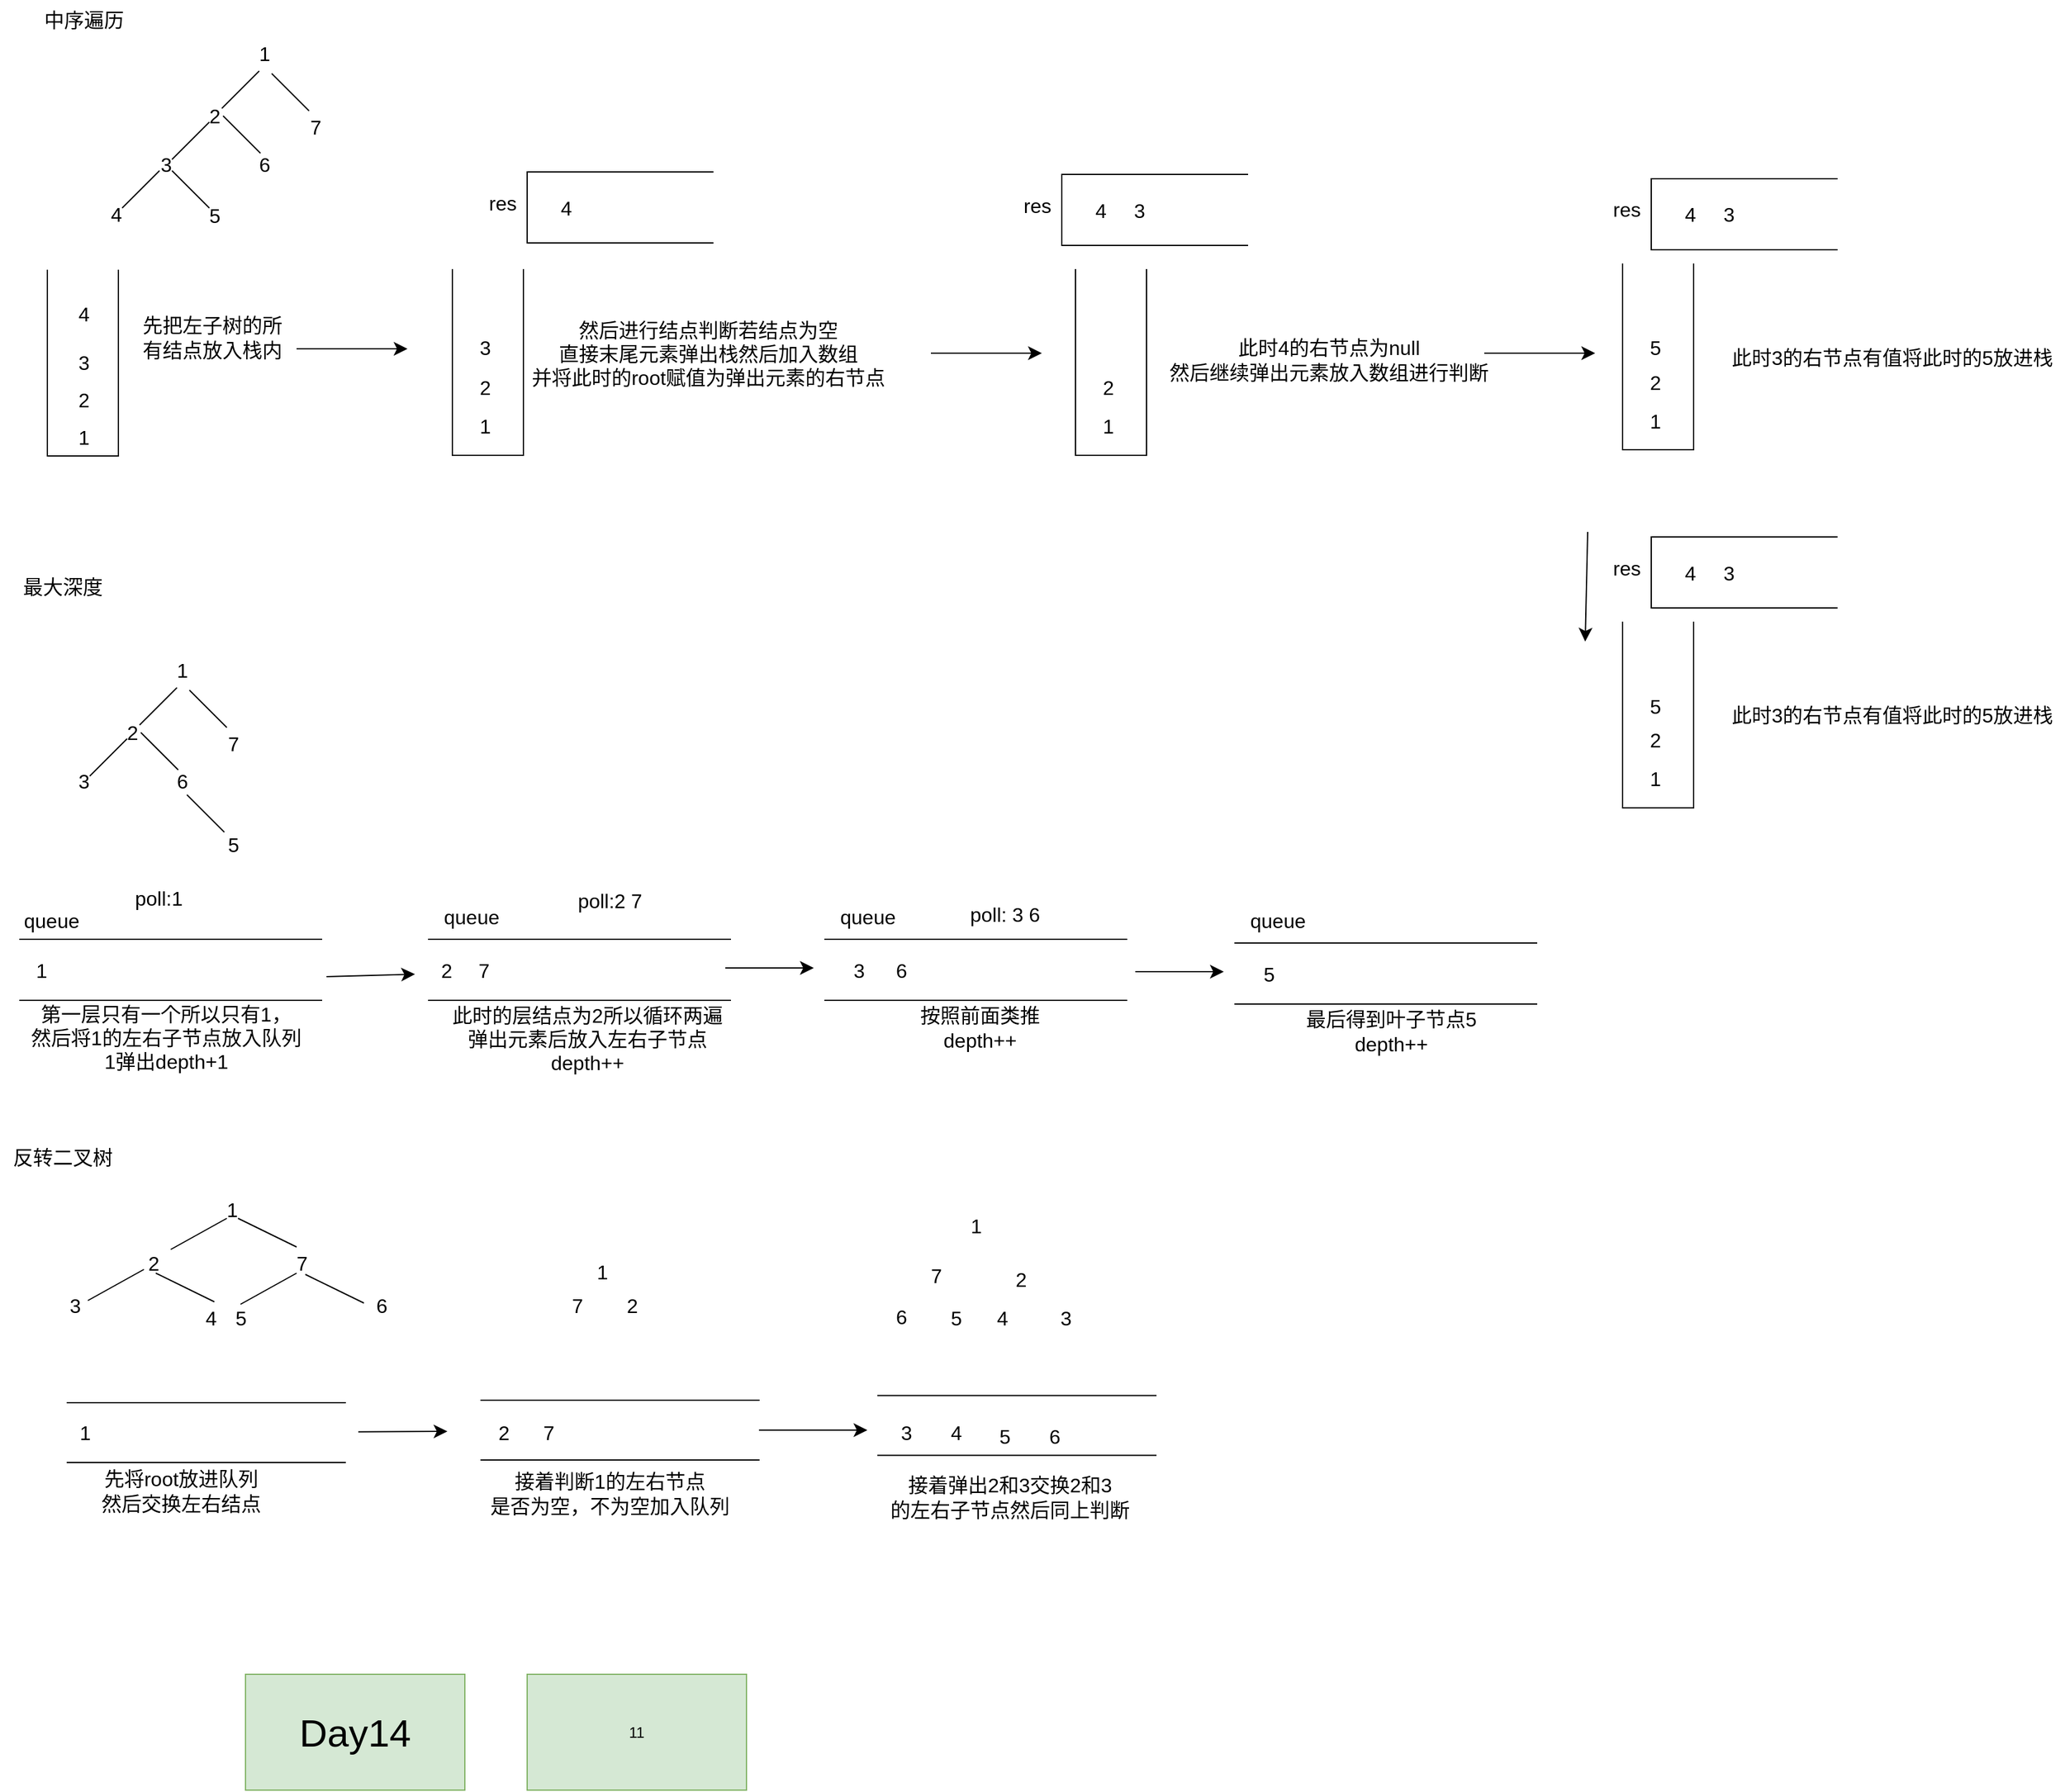 <mxfile version="24.8.0">
  <diagram name="第 1 页" id="08ktoVXegdY-p2ygeXry">
    <mxGraphModel dx="1268" dy="1153" grid="0" gridSize="10" guides="1" tooltips="1" connect="1" arrows="1" fold="1" page="0" pageScale="1" pageWidth="827" pageHeight="1169" math="0" shadow="0">
      <root>
        <mxCell id="0" />
        <mxCell id="1" parent="0" />
        <mxCell id="h3pUcmXuetGUe7hEGyPd-1" value="1" style="text;html=1;align=center;verticalAlign=middle;resizable=0;points=[];autosize=1;strokeColor=none;fillColor=none;fontSize=16;" parent="1" vertex="1">
          <mxGeometry x="79" y="11" width="30" height="30" as="geometry" />
        </mxCell>
        <mxCell id="h3pUcmXuetGUe7hEGyPd-3" value="" style="endArrow=none;html=1;rounded=0;fontSize=12;startSize=8;endSize=8;curved=1;" parent="1" edge="1">
          <mxGeometry width="50" height="50" relative="1" as="geometry">
            <mxPoint x="60" y="70" as="sourcePoint" />
            <mxPoint x="90" y="40" as="targetPoint" />
          </mxGeometry>
        </mxCell>
        <mxCell id="h3pUcmXuetGUe7hEGyPd-4" value="2" style="text;html=1;align=center;verticalAlign=middle;resizable=0;points=[];autosize=1;strokeColor=none;fillColor=none;fontSize=16;" parent="1" vertex="1">
          <mxGeometry x="39" y="61" width="30" height="30" as="geometry" />
        </mxCell>
        <mxCell id="h3pUcmXuetGUe7hEGyPd-5" value="" style="endArrow=none;html=1;rounded=0;fontSize=12;startSize=8;endSize=8;curved=1;" parent="1" edge="1">
          <mxGeometry width="50" height="50" relative="1" as="geometry">
            <mxPoint x="20" y="111" as="sourcePoint" />
            <mxPoint x="50" y="81" as="targetPoint" />
          </mxGeometry>
        </mxCell>
        <mxCell id="h3pUcmXuetGUe7hEGyPd-6" value="3" style="text;html=1;align=center;verticalAlign=middle;resizable=0;points=[];autosize=1;strokeColor=none;fillColor=none;fontSize=16;" parent="1" vertex="1">
          <mxGeometry y="100" width="30" height="30" as="geometry" />
        </mxCell>
        <mxCell id="h3pUcmXuetGUe7hEGyPd-7" value="" style="endArrow=none;html=1;rounded=0;fontSize=12;startSize=8;endSize=8;curved=1;" parent="1" edge="1">
          <mxGeometry width="50" height="50" relative="1" as="geometry">
            <mxPoint x="-20" y="150" as="sourcePoint" />
            <mxPoint x="10" y="120" as="targetPoint" />
          </mxGeometry>
        </mxCell>
        <mxCell id="h3pUcmXuetGUe7hEGyPd-8" value="4" style="text;html=1;align=center;verticalAlign=middle;resizable=0;points=[];autosize=1;strokeColor=none;fillColor=none;fontSize=16;" parent="1" vertex="1">
          <mxGeometry x="-40" y="140" width="30" height="30" as="geometry" />
        </mxCell>
        <mxCell id="h3pUcmXuetGUe7hEGyPd-11" value="" style="endArrow=none;html=1;rounded=0;fontSize=12;startSize=8;endSize=8;curved=1;" parent="1" edge="1">
          <mxGeometry width="50" height="50" relative="1" as="geometry">
            <mxPoint x="50" y="150" as="sourcePoint" />
            <mxPoint x="20" y="120" as="targetPoint" />
          </mxGeometry>
        </mxCell>
        <mxCell id="h3pUcmXuetGUe7hEGyPd-12" value="5" style="text;html=1;align=center;verticalAlign=middle;resizable=0;points=[];autosize=1;strokeColor=none;fillColor=none;fontSize=16;" parent="1" vertex="1">
          <mxGeometry x="39" y="141" width="30" height="30" as="geometry" />
        </mxCell>
        <mxCell id="h3pUcmXuetGUe7hEGyPd-13" value="" style="endArrow=none;html=1;rounded=0;fontSize=12;startSize=8;endSize=8;curved=1;" parent="1" edge="1">
          <mxGeometry width="50" height="50" relative="1" as="geometry">
            <mxPoint x="91" y="106" as="sourcePoint" />
            <mxPoint x="61" y="76" as="targetPoint" />
          </mxGeometry>
        </mxCell>
        <mxCell id="h3pUcmXuetGUe7hEGyPd-14" value="6" style="text;html=1;align=center;verticalAlign=middle;resizable=0;points=[];autosize=1;strokeColor=none;fillColor=none;fontSize=16;" parent="1" vertex="1">
          <mxGeometry x="79" y="100" width="30" height="30" as="geometry" />
        </mxCell>
        <mxCell id="h3pUcmXuetGUe7hEGyPd-15" value="" style="endArrow=none;html=1;rounded=0;fontSize=12;startSize=8;endSize=8;curved=1;" parent="1" edge="1">
          <mxGeometry width="50" height="50" relative="1" as="geometry">
            <mxPoint x="130" y="72" as="sourcePoint" />
            <mxPoint x="100" y="42" as="targetPoint" />
          </mxGeometry>
        </mxCell>
        <mxCell id="h3pUcmXuetGUe7hEGyPd-16" value="7" style="text;html=1;align=center;verticalAlign=middle;resizable=0;points=[];autosize=1;strokeColor=none;fillColor=none;fontSize=16;" parent="1" vertex="1">
          <mxGeometry x="120" y="70" width="30" height="30" as="geometry" />
        </mxCell>
        <mxCell id="h3pUcmXuetGUe7hEGyPd-17" value="" style="shape=partialRectangle;whiteSpace=wrap;html=1;bottom=1;right=1;left=1;top=0;fillColor=none;routingCenterX=-0.5;" parent="1" vertex="1">
          <mxGeometry x="-80" y="200" width="57" height="149" as="geometry" />
        </mxCell>
        <mxCell id="h3pUcmXuetGUe7hEGyPd-18" value="1" style="text;html=1;align=center;verticalAlign=middle;resizable=0;points=[];autosize=1;strokeColor=none;fillColor=none;fontSize=16;" parent="1" vertex="1">
          <mxGeometry x="-66.5" y="319" width="30" height="30" as="geometry" />
        </mxCell>
        <mxCell id="h3pUcmXuetGUe7hEGyPd-19" value="2" style="text;html=1;align=center;verticalAlign=middle;resizable=0;points=[];autosize=1;strokeColor=none;fillColor=none;fontSize=16;" parent="1" vertex="1">
          <mxGeometry x="-66.5" y="289" width="30" height="30" as="geometry" />
        </mxCell>
        <mxCell id="h3pUcmXuetGUe7hEGyPd-20" value="3" style="text;html=1;align=center;verticalAlign=middle;resizable=0;points=[];autosize=1;strokeColor=none;fillColor=none;fontSize=16;" parent="1" vertex="1">
          <mxGeometry x="-66.5" y="259" width="30" height="30" as="geometry" />
        </mxCell>
        <mxCell id="h3pUcmXuetGUe7hEGyPd-21" value="4" style="text;html=1;align=center;verticalAlign=middle;resizable=0;points=[];autosize=1;strokeColor=none;fillColor=none;fontSize=16;" parent="1" vertex="1">
          <mxGeometry x="-66.5" y="220" width="30" height="30" as="geometry" />
        </mxCell>
        <mxCell id="h3pUcmXuetGUe7hEGyPd-22" value="先把左子树的所&lt;div&gt;有结点放入栈内&lt;/div&gt;" style="text;html=1;align=center;verticalAlign=middle;resizable=0;points=[];autosize=1;strokeColor=none;fillColor=none;fontSize=16;" parent="1" vertex="1">
          <mxGeometry x="-13" y="229" width="130" height="50" as="geometry" />
        </mxCell>
        <mxCell id="h3pUcmXuetGUe7hEGyPd-24" value="" style="endArrow=classic;html=1;rounded=0;fontSize=12;startSize=8;endSize=8;curved=1;" parent="1" edge="1">
          <mxGeometry width="50" height="50" relative="1" as="geometry">
            <mxPoint x="120" y="263" as="sourcePoint" />
            <mxPoint x="209" y="263" as="targetPoint" />
          </mxGeometry>
        </mxCell>
        <mxCell id="h3pUcmXuetGUe7hEGyPd-25" value="然后进行结点判断&lt;span style=&quot;background-color: initial;&quot;&gt;若结点为空&lt;/span&gt;&lt;div&gt;直接末尾元&lt;span style=&quot;background-color: initial;&quot;&gt;素弹出&lt;/span&gt;&lt;span style=&quot;background-color: initial;&quot;&gt;栈然后加入数组&lt;/span&gt;&lt;/div&gt;&lt;div&gt;&lt;span style=&quot;background-color: initial;&quot;&gt;并将此时的root赋值为弹出元素的右节点&lt;/span&gt;&lt;/div&gt;" style="text;html=1;align=center;verticalAlign=middle;resizable=0;points=[];autosize=1;strokeColor=none;fillColor=none;fontSize=16;" parent="1" vertex="1">
          <mxGeometry x="299" y="232" width="302" height="70" as="geometry" />
        </mxCell>
        <mxCell id="h3pUcmXuetGUe7hEGyPd-26" value="" style="shape=partialRectangle;whiteSpace=wrap;html=1;bottom=1;right=1;left=1;top=0;fillColor=none;routingCenterX=-0.5;" parent="1" vertex="1">
          <mxGeometry x="245" y="199.5" width="57" height="149" as="geometry" />
        </mxCell>
        <mxCell id="h3pUcmXuetGUe7hEGyPd-27" value="1" style="text;html=1;align=center;verticalAlign=middle;resizable=0;points=[];autosize=1;strokeColor=none;fillColor=none;fontSize=16;" parent="1" vertex="1">
          <mxGeometry x="256" y="310" width="30" height="30" as="geometry" />
        </mxCell>
        <mxCell id="h3pUcmXuetGUe7hEGyPd-28" value="2" style="text;html=1;align=center;verticalAlign=middle;resizable=0;points=[];autosize=1;strokeColor=none;fillColor=none;fontSize=16;" parent="1" vertex="1">
          <mxGeometry x="256" y="279" width="30" height="30" as="geometry" />
        </mxCell>
        <mxCell id="h3pUcmXuetGUe7hEGyPd-29" value="3" style="text;html=1;align=center;verticalAlign=middle;resizable=0;points=[];autosize=1;strokeColor=none;fillColor=none;fontSize=16;" parent="1" vertex="1">
          <mxGeometry x="256" y="247" width="30" height="30" as="geometry" />
        </mxCell>
        <mxCell id="h3pUcmXuetGUe7hEGyPd-30" value="4" style="text;html=1;align=center;verticalAlign=middle;resizable=0;points=[];autosize=1;strokeColor=none;fillColor=none;fontSize=16;" parent="1" vertex="1">
          <mxGeometry x="321" y="134.5" width="30" height="30" as="geometry" />
        </mxCell>
        <mxCell id="h3pUcmXuetGUe7hEGyPd-31" value="" style="shape=partialRectangle;whiteSpace=wrap;html=1;bottom=1;right=1;left=1;top=0;fillColor=none;routingCenterX=-0.5;direction=south;" parent="1" vertex="1">
          <mxGeometry x="305" y="121" width="149" height="57" as="geometry" />
        </mxCell>
        <mxCell id="h3pUcmXuetGUe7hEGyPd-32" value="res" style="text;html=1;align=center;verticalAlign=middle;resizable=0;points=[];autosize=1;strokeColor=none;fillColor=none;fontSize=16;" parent="1" vertex="1">
          <mxGeometry x="265" y="130" width="40" height="31" as="geometry" />
        </mxCell>
        <mxCell id="h3pUcmXuetGUe7hEGyPd-33" value="" style="endArrow=classic;html=1;rounded=0;fontSize=12;startSize=8;endSize=8;curved=1;" parent="1" edge="1">
          <mxGeometry width="50" height="50" relative="1" as="geometry">
            <mxPoint x="629" y="266.5" as="sourcePoint" />
            <mxPoint x="718" y="266.5" as="targetPoint" />
          </mxGeometry>
        </mxCell>
        <mxCell id="h3pUcmXuetGUe7hEGyPd-34" value="" style="shape=partialRectangle;whiteSpace=wrap;html=1;bottom=1;right=1;left=1;top=0;fillColor=none;routingCenterX=-0.5;" parent="1" vertex="1">
          <mxGeometry x="745" y="199.5" width="57" height="149" as="geometry" />
        </mxCell>
        <mxCell id="h3pUcmXuetGUe7hEGyPd-35" value="1" style="text;html=1;align=center;verticalAlign=middle;resizable=0;points=[];autosize=1;strokeColor=none;fillColor=none;fontSize=16;" parent="1" vertex="1">
          <mxGeometry x="756" y="310" width="30" height="30" as="geometry" />
        </mxCell>
        <mxCell id="h3pUcmXuetGUe7hEGyPd-36" value="2" style="text;html=1;align=center;verticalAlign=middle;resizable=0;points=[];autosize=1;strokeColor=none;fillColor=none;fontSize=16;" parent="1" vertex="1">
          <mxGeometry x="756" y="279" width="30" height="30" as="geometry" />
        </mxCell>
        <mxCell id="h3pUcmXuetGUe7hEGyPd-37" value="3" style="text;html=1;align=center;verticalAlign=middle;resizable=0;points=[];autosize=1;strokeColor=none;fillColor=none;fontSize=16;" parent="1" vertex="1">
          <mxGeometry x="781" y="136.5" width="30" height="30" as="geometry" />
        </mxCell>
        <mxCell id="h3pUcmXuetGUe7hEGyPd-38" value="4" style="text;html=1;align=center;verticalAlign=middle;resizable=0;points=[];autosize=1;strokeColor=none;fillColor=none;fontSize=16;" parent="1" vertex="1">
          <mxGeometry x="750" y="136.5" width="30" height="30" as="geometry" />
        </mxCell>
        <mxCell id="h3pUcmXuetGUe7hEGyPd-39" value="" style="shape=partialRectangle;whiteSpace=wrap;html=1;bottom=1;right=1;left=1;top=0;fillColor=none;routingCenterX=-0.5;direction=south;" parent="1" vertex="1">
          <mxGeometry x="734" y="123" width="149" height="57" as="geometry" />
        </mxCell>
        <mxCell id="h3pUcmXuetGUe7hEGyPd-40" value="res" style="text;html=1;align=center;verticalAlign=middle;resizable=0;points=[];autosize=1;strokeColor=none;fillColor=none;fontSize=16;" parent="1" vertex="1">
          <mxGeometry x="694" y="132" width="40" height="31" as="geometry" />
        </mxCell>
        <mxCell id="h3pUcmXuetGUe7hEGyPd-41" value="此时4的右节点为null&lt;div&gt;然后继续弹出元素放入数组进行判断&lt;/div&gt;" style="text;html=1;align=center;verticalAlign=middle;resizable=0;points=[];autosize=1;strokeColor=none;fillColor=none;fontSize=16;" parent="1" vertex="1">
          <mxGeometry x="811" y="247" width="274" height="50" as="geometry" />
        </mxCell>
        <mxCell id="h3pUcmXuetGUe7hEGyPd-42" value="3" style="text;html=1;align=center;verticalAlign=middle;resizable=0;points=[];autosize=1;strokeColor=none;fillColor=none;fontSize=16;" parent="1" vertex="1">
          <mxGeometry x="1254" y="140" width="30" height="30" as="geometry" />
        </mxCell>
        <mxCell id="h3pUcmXuetGUe7hEGyPd-43" value="4" style="text;html=1;align=center;verticalAlign=middle;resizable=0;points=[];autosize=1;strokeColor=none;fillColor=none;fontSize=16;" parent="1" vertex="1">
          <mxGeometry x="1223" y="140" width="30" height="30" as="geometry" />
        </mxCell>
        <mxCell id="h3pUcmXuetGUe7hEGyPd-44" value="" style="shape=partialRectangle;whiteSpace=wrap;html=1;bottom=1;right=1;left=1;top=0;fillColor=none;routingCenterX=-0.5;direction=south;" parent="1" vertex="1">
          <mxGeometry x="1207" y="126.5" width="149" height="57" as="geometry" />
        </mxCell>
        <mxCell id="h3pUcmXuetGUe7hEGyPd-45" value="res" style="text;html=1;align=center;verticalAlign=middle;resizable=0;points=[];autosize=1;strokeColor=none;fillColor=none;fontSize=16;" parent="1" vertex="1">
          <mxGeometry x="1167" y="135.5" width="40" height="31" as="geometry" />
        </mxCell>
        <mxCell id="h3pUcmXuetGUe7hEGyPd-46" value="" style="endArrow=classic;html=1;rounded=0;fontSize=12;startSize=8;endSize=8;curved=1;" parent="1" edge="1">
          <mxGeometry width="50" height="50" relative="1" as="geometry">
            <mxPoint x="1073" y="266.5" as="sourcePoint" />
            <mxPoint x="1162" y="266.5" as="targetPoint" />
          </mxGeometry>
        </mxCell>
        <mxCell id="h3pUcmXuetGUe7hEGyPd-47" value="" style="shape=partialRectangle;whiteSpace=wrap;html=1;bottom=1;right=1;left=1;top=0;fillColor=none;routingCenterX=-0.5;" parent="1" vertex="1">
          <mxGeometry x="1184" y="195" width="57" height="149" as="geometry" />
        </mxCell>
        <mxCell id="h3pUcmXuetGUe7hEGyPd-48" value="1" style="text;html=1;align=center;verticalAlign=middle;resizable=0;points=[];autosize=1;strokeColor=none;fillColor=none;fontSize=16;" parent="1" vertex="1">
          <mxGeometry x="1195" y="305.5" width="30" height="30" as="geometry" />
        </mxCell>
        <mxCell id="h3pUcmXuetGUe7hEGyPd-49" value="2" style="text;html=1;align=center;verticalAlign=middle;resizable=0;points=[];autosize=1;strokeColor=none;fillColor=none;fontSize=16;" parent="1" vertex="1">
          <mxGeometry x="1195" y="274.5" width="30" height="30" as="geometry" />
        </mxCell>
        <mxCell id="h3pUcmXuetGUe7hEGyPd-50" value="5" style="text;html=1;align=center;verticalAlign=middle;resizable=0;points=[];autosize=1;strokeColor=none;fillColor=none;fontSize=16;" parent="1" vertex="1">
          <mxGeometry x="1196.5" y="246.5" width="27" height="31" as="geometry" />
        </mxCell>
        <mxCell id="h3pUcmXuetGUe7hEGyPd-51" value="此时3的右节点有值将此时的5放进栈" style="text;html=1;align=center;verticalAlign=middle;resizable=0;points=[];autosize=1;strokeColor=none;fillColor=none;fontSize=16;" parent="1" vertex="1">
          <mxGeometry x="1262" y="254" width="276" height="31" as="geometry" />
        </mxCell>
        <mxCell id="h3pUcmXuetGUe7hEGyPd-53" value="" style="endArrow=classic;html=1;rounded=0;fontSize=12;startSize=8;endSize=8;curved=1;" parent="1" edge="1">
          <mxGeometry width="50" height="50" relative="1" as="geometry">
            <mxPoint x="1156" y="410" as="sourcePoint" />
            <mxPoint x="1154" y="498" as="targetPoint" />
          </mxGeometry>
        </mxCell>
        <mxCell id="h3pUcmXuetGUe7hEGyPd-54" value="3" style="text;html=1;align=center;verticalAlign=middle;resizable=0;points=[];autosize=1;strokeColor=none;fillColor=none;fontSize=16;" parent="1" vertex="1">
          <mxGeometry x="1254" y="427.5" width="30" height="30" as="geometry" />
        </mxCell>
        <mxCell id="h3pUcmXuetGUe7hEGyPd-55" value="4" style="text;html=1;align=center;verticalAlign=middle;resizable=0;points=[];autosize=1;strokeColor=none;fillColor=none;fontSize=16;" parent="1" vertex="1">
          <mxGeometry x="1223" y="427.5" width="30" height="30" as="geometry" />
        </mxCell>
        <mxCell id="h3pUcmXuetGUe7hEGyPd-56" value="" style="shape=partialRectangle;whiteSpace=wrap;html=1;bottom=1;right=1;left=1;top=0;fillColor=none;routingCenterX=-0.5;direction=south;" parent="1" vertex="1">
          <mxGeometry x="1207" y="414" width="149" height="57" as="geometry" />
        </mxCell>
        <mxCell id="h3pUcmXuetGUe7hEGyPd-57" value="res" style="text;html=1;align=center;verticalAlign=middle;resizable=0;points=[];autosize=1;strokeColor=none;fillColor=none;fontSize=16;" parent="1" vertex="1">
          <mxGeometry x="1167" y="423" width="40" height="31" as="geometry" />
        </mxCell>
        <mxCell id="h3pUcmXuetGUe7hEGyPd-58" value="" style="shape=partialRectangle;whiteSpace=wrap;html=1;bottom=1;right=1;left=1;top=0;fillColor=none;routingCenterX=-0.5;" parent="1" vertex="1">
          <mxGeometry x="1184" y="482.5" width="57" height="149" as="geometry" />
        </mxCell>
        <mxCell id="h3pUcmXuetGUe7hEGyPd-59" value="1" style="text;html=1;align=center;verticalAlign=middle;resizable=0;points=[];autosize=1;strokeColor=none;fillColor=none;fontSize=16;" parent="1" vertex="1">
          <mxGeometry x="1195" y="593" width="30" height="30" as="geometry" />
        </mxCell>
        <mxCell id="h3pUcmXuetGUe7hEGyPd-60" value="2" style="text;html=1;align=center;verticalAlign=middle;resizable=0;points=[];autosize=1;strokeColor=none;fillColor=none;fontSize=16;" parent="1" vertex="1">
          <mxGeometry x="1195" y="562" width="30" height="30" as="geometry" />
        </mxCell>
        <mxCell id="h3pUcmXuetGUe7hEGyPd-61" value="5" style="text;html=1;align=center;verticalAlign=middle;resizable=0;points=[];autosize=1;strokeColor=none;fillColor=none;fontSize=16;" parent="1" vertex="1">
          <mxGeometry x="1196.5" y="534" width="27" height="31" as="geometry" />
        </mxCell>
        <mxCell id="h3pUcmXuetGUe7hEGyPd-62" value="此时3的右节点有值将此时的5放进栈" style="text;html=1;align=center;verticalAlign=middle;resizable=0;points=[];autosize=1;strokeColor=none;fillColor=none;fontSize=16;" parent="1" vertex="1">
          <mxGeometry x="1262" y="541.5" width="276" height="31" as="geometry" />
        </mxCell>
        <mxCell id="h3pUcmXuetGUe7hEGyPd-100" value="1" style="text;html=1;align=center;verticalAlign=middle;resizable=0;points=[];autosize=1;strokeColor=none;fillColor=none;fontSize=16;" parent="1" vertex="1">
          <mxGeometry x="13" y="506" width="30" height="30" as="geometry" />
        </mxCell>
        <mxCell id="h3pUcmXuetGUe7hEGyPd-101" value="" style="endArrow=none;html=1;rounded=0;fontSize=12;startSize=8;endSize=8;curved=1;" parent="1" edge="1">
          <mxGeometry width="50" height="50" relative="1" as="geometry">
            <mxPoint x="-6" y="565" as="sourcePoint" />
            <mxPoint x="24" y="535" as="targetPoint" />
          </mxGeometry>
        </mxCell>
        <mxCell id="h3pUcmXuetGUe7hEGyPd-102" value="2" style="text;html=1;align=center;verticalAlign=middle;resizable=0;points=[];autosize=1;strokeColor=none;fillColor=none;fontSize=16;" parent="1" vertex="1">
          <mxGeometry x="-27" y="556" width="30" height="30" as="geometry" />
        </mxCell>
        <mxCell id="h3pUcmXuetGUe7hEGyPd-103" value="" style="endArrow=none;html=1;rounded=0;fontSize=12;startSize=8;endSize=8;curved=1;" parent="1" edge="1">
          <mxGeometry width="50" height="50" relative="1" as="geometry">
            <mxPoint x="-46" y="606" as="sourcePoint" />
            <mxPoint x="-16" y="576" as="targetPoint" />
          </mxGeometry>
        </mxCell>
        <mxCell id="h3pUcmXuetGUe7hEGyPd-104" value="3" style="text;html=1;align=center;verticalAlign=middle;resizable=0;points=[];autosize=1;strokeColor=none;fillColor=none;fontSize=16;" parent="1" vertex="1">
          <mxGeometry x="-66" y="595" width="30" height="30" as="geometry" />
        </mxCell>
        <mxCell id="h3pUcmXuetGUe7hEGyPd-107" value="" style="endArrow=none;html=1;rounded=0;fontSize=12;startSize=8;endSize=8;curved=1;" parent="1" edge="1">
          <mxGeometry width="50" height="50" relative="1" as="geometry">
            <mxPoint x="62" y="651" as="sourcePoint" />
            <mxPoint x="32" y="621" as="targetPoint" />
          </mxGeometry>
        </mxCell>
        <mxCell id="h3pUcmXuetGUe7hEGyPd-108" value="5" style="text;html=1;align=center;verticalAlign=middle;resizable=0;points=[];autosize=1;strokeColor=none;fillColor=none;fontSize=16;" parent="1" vertex="1">
          <mxGeometry x="54" y="646" width="30" height="30" as="geometry" />
        </mxCell>
        <mxCell id="h3pUcmXuetGUe7hEGyPd-109" value="" style="endArrow=none;html=1;rounded=0;fontSize=12;startSize=8;endSize=8;curved=1;" parent="1" edge="1">
          <mxGeometry width="50" height="50" relative="1" as="geometry">
            <mxPoint x="25" y="601" as="sourcePoint" />
            <mxPoint x="-5" y="571" as="targetPoint" />
          </mxGeometry>
        </mxCell>
        <mxCell id="h3pUcmXuetGUe7hEGyPd-110" value="6" style="text;html=1;align=center;verticalAlign=middle;resizable=0;points=[];autosize=1;strokeColor=none;fillColor=none;fontSize=16;" parent="1" vertex="1">
          <mxGeometry x="13" y="595" width="30" height="30" as="geometry" />
        </mxCell>
        <mxCell id="h3pUcmXuetGUe7hEGyPd-111" value="" style="endArrow=none;html=1;rounded=0;fontSize=12;startSize=8;endSize=8;curved=1;" parent="1" edge="1">
          <mxGeometry width="50" height="50" relative="1" as="geometry">
            <mxPoint x="64" y="567" as="sourcePoint" />
            <mxPoint x="34" y="537" as="targetPoint" />
          </mxGeometry>
        </mxCell>
        <mxCell id="h3pUcmXuetGUe7hEGyPd-112" value="7" style="text;html=1;align=center;verticalAlign=middle;resizable=0;points=[];autosize=1;strokeColor=none;fillColor=none;fontSize=16;" parent="1" vertex="1">
          <mxGeometry x="54" y="565" width="30" height="30" as="geometry" />
        </mxCell>
        <mxCell id="h3pUcmXuetGUe7hEGyPd-115" value="" style="shape=partialRectangle;whiteSpace=wrap;html=1;bottom=0;top=0;fillColor=none;direction=south;" parent="1" vertex="1">
          <mxGeometry x="-102" y="737" width="242" height="49" as="geometry" />
        </mxCell>
        <mxCell id="h3pUcmXuetGUe7hEGyPd-116" value="queue" style="text;html=1;align=center;verticalAlign=middle;resizable=0;points=[];autosize=1;strokeColor=none;fillColor=none;fontSize=16;" parent="1" vertex="1">
          <mxGeometry x="-109" y="706" width="63" height="31" as="geometry" />
        </mxCell>
        <mxCell id="h3pUcmXuetGUe7hEGyPd-117" value="1" style="text;html=1;align=center;verticalAlign=middle;resizable=0;points=[];autosize=1;strokeColor=none;fillColor=none;fontSize=16;" parent="1" vertex="1">
          <mxGeometry x="-99" y="746" width="27" height="31" as="geometry" />
        </mxCell>
        <mxCell id="h3pUcmXuetGUe7hEGyPd-118" value="第一层只有一个所以只有1，&lt;div&gt;然后将1的左右子节点放入队列&lt;/div&gt;&lt;div&gt;1弹出depth+1&lt;/div&gt;" style="text;html=1;align=center;verticalAlign=middle;resizable=0;points=[];autosize=1;strokeColor=none;fillColor=none;fontSize=16;" parent="1" vertex="1">
          <mxGeometry x="-102.5" y="781" width="235" height="70" as="geometry" />
        </mxCell>
        <mxCell id="h3pUcmXuetGUe7hEGyPd-119" value="" style="shape=partialRectangle;whiteSpace=wrap;html=1;bottom=0;top=0;fillColor=none;direction=south;" parent="1" vertex="1">
          <mxGeometry x="226" y="737" width="242" height="49" as="geometry" />
        </mxCell>
        <mxCell id="h3pUcmXuetGUe7hEGyPd-120" value="2" style="text;html=1;align=center;verticalAlign=middle;resizable=0;points=[];autosize=1;strokeColor=none;fillColor=none;fontSize=16;" parent="1" vertex="1">
          <mxGeometry x="226" y="746" width="27" height="31" as="geometry" />
        </mxCell>
        <mxCell id="h3pUcmXuetGUe7hEGyPd-121" value="" style="endArrow=classic;html=1;rounded=0;fontSize=12;startSize=8;endSize=8;curved=1;" parent="1" edge="1">
          <mxGeometry width="50" height="50" relative="1" as="geometry">
            <mxPoint x="144" y="767" as="sourcePoint" />
            <mxPoint x="215" y="765" as="targetPoint" />
          </mxGeometry>
        </mxCell>
        <mxCell id="h3pUcmXuetGUe7hEGyPd-122" value="queue" style="text;html=1;align=center;verticalAlign=middle;resizable=0;points=[];autosize=1;strokeColor=none;fillColor=none;fontSize=16;" parent="1" vertex="1">
          <mxGeometry x="228" y="703" width="63" height="31" as="geometry" />
        </mxCell>
        <mxCell id="h3pUcmXuetGUe7hEGyPd-123" value="7" style="text;html=1;align=center;verticalAlign=middle;resizable=0;points=[];autosize=1;strokeColor=none;fillColor=none;fontSize=16;" parent="1" vertex="1">
          <mxGeometry x="256" y="746" width="27" height="31" as="geometry" />
        </mxCell>
        <mxCell id="h3pUcmXuetGUe7hEGyPd-124" value="此时的层结点为2所以循环两遍&lt;div&gt;弹出元素后放入左右子节点&lt;/div&gt;&lt;div&gt;depth++&lt;/div&gt;" style="text;html=1;align=center;verticalAlign=middle;resizable=0;points=[];autosize=1;strokeColor=none;fillColor=none;fontSize=16;" parent="1" vertex="1">
          <mxGeometry x="235" y="781.5" width="235" height="70" as="geometry" />
        </mxCell>
        <mxCell id="h3pUcmXuetGUe7hEGyPd-125" value="" style="shape=partialRectangle;whiteSpace=wrap;html=1;bottom=0;top=0;fillColor=none;direction=south;" parent="1" vertex="1">
          <mxGeometry x="544" y="737" width="242" height="49" as="geometry" />
        </mxCell>
        <mxCell id="h3pUcmXuetGUe7hEGyPd-127" value="queue" style="text;html=1;align=center;verticalAlign=middle;resizable=0;points=[];autosize=1;strokeColor=none;fillColor=none;fontSize=16;" parent="1" vertex="1">
          <mxGeometry x="546" y="703" width="63" height="31" as="geometry" />
        </mxCell>
        <mxCell id="h3pUcmXuetGUe7hEGyPd-129" value="" style="endArrow=classic;html=1;rounded=0;fontSize=12;startSize=8;endSize=8;curved=1;" parent="1" edge="1">
          <mxGeometry width="50" height="50" relative="1" as="geometry">
            <mxPoint x="464" y="760" as="sourcePoint" />
            <mxPoint x="535" y="760" as="targetPoint" />
          </mxGeometry>
        </mxCell>
        <mxCell id="h3pUcmXuetGUe7hEGyPd-130" value="3" style="text;html=1;align=center;verticalAlign=middle;resizable=0;points=[];autosize=1;strokeColor=none;fillColor=none;fontSize=16;" parent="1" vertex="1">
          <mxGeometry x="557" y="746" width="27" height="31" as="geometry" />
        </mxCell>
        <mxCell id="h3pUcmXuetGUe7hEGyPd-131" value="6" style="text;html=1;align=center;verticalAlign=middle;resizable=0;points=[];autosize=1;strokeColor=none;fillColor=none;fontSize=16;" parent="1" vertex="1">
          <mxGeometry x="591" y="746" width="27" height="31" as="geometry" />
        </mxCell>
        <mxCell id="h3pUcmXuetGUe7hEGyPd-134" value="poll:1" style="text;html=1;align=center;verticalAlign=middle;resizable=0;points=[];autosize=1;strokeColor=none;fillColor=none;fontSize=16;" parent="1" vertex="1">
          <mxGeometry x="-19.5" y="688.5" width="56" height="31" as="geometry" />
        </mxCell>
        <mxCell id="h3pUcmXuetGUe7hEGyPd-135" value="poll:2 7" style="text;html=1;align=center;verticalAlign=middle;resizable=0;points=[];autosize=1;strokeColor=none;fillColor=none;fontSize=16;" parent="1" vertex="1">
          <mxGeometry x="335.5" y="690.5" width="70" height="31" as="geometry" />
        </mxCell>
        <mxCell id="h3pUcmXuetGUe7hEGyPd-136" value="poll: 3 6" style="text;html=1;align=center;verticalAlign=middle;resizable=0;points=[];autosize=1;strokeColor=none;fillColor=none;fontSize=16;" parent="1" vertex="1">
          <mxGeometry x="651" y="701" width="74" height="31" as="geometry" />
        </mxCell>
        <mxCell id="h3pUcmXuetGUe7hEGyPd-137" value="按照前面类推&lt;div&gt;depth++&lt;/div&gt;" style="text;html=1;align=center;verticalAlign=middle;resizable=0;points=[];autosize=1;strokeColor=none;fillColor=none;fontSize=16;" parent="1" vertex="1">
          <mxGeometry x="611" y="782.5" width="114" height="50" as="geometry" />
        </mxCell>
        <mxCell id="h3pUcmXuetGUe7hEGyPd-138" value="" style="shape=partialRectangle;whiteSpace=wrap;html=1;bottom=0;top=0;fillColor=none;direction=south;" parent="1" vertex="1">
          <mxGeometry x="873" y="740" width="242" height="49" as="geometry" />
        </mxCell>
        <mxCell id="h3pUcmXuetGUe7hEGyPd-139" value="queue" style="text;html=1;align=center;verticalAlign=middle;resizable=0;points=[];autosize=1;strokeColor=none;fillColor=none;fontSize=16;" parent="1" vertex="1">
          <mxGeometry x="875" y="706" width="63" height="31" as="geometry" />
        </mxCell>
        <mxCell id="h3pUcmXuetGUe7hEGyPd-140" value="" style="endArrow=classic;html=1;rounded=0;fontSize=12;startSize=8;endSize=8;curved=1;" parent="1" edge="1">
          <mxGeometry width="50" height="50" relative="1" as="geometry">
            <mxPoint x="793" y="763" as="sourcePoint" />
            <mxPoint x="864" y="763" as="targetPoint" />
          </mxGeometry>
        </mxCell>
        <mxCell id="h3pUcmXuetGUe7hEGyPd-141" value="5" style="text;html=1;align=center;verticalAlign=middle;resizable=0;points=[];autosize=1;strokeColor=none;fillColor=none;fontSize=16;" parent="1" vertex="1">
          <mxGeometry x="886" y="749" width="27" height="31" as="geometry" />
        </mxCell>
        <mxCell id="h3pUcmXuetGUe7hEGyPd-143" value="最后得到叶子节点5&lt;div&gt;depth++&lt;/div&gt;" style="text;html=1;align=center;verticalAlign=middle;resizable=0;points=[];autosize=1;strokeColor=none;fillColor=none;fontSize=16;" parent="1" vertex="1">
          <mxGeometry x="920" y="785.5" width="155" height="50" as="geometry" />
        </mxCell>
        <mxCell id="uOGjcTrOW1bZUztO3bxn-37" value="" style="endArrow=none;html=1;rounded=0;fontSize=12;startSize=8;endSize=8;curved=1;" parent="1" edge="1">
          <mxGeometry width="50" height="50" relative="1" as="geometry">
            <mxPoint x="19" y="986" as="sourcePoint" />
            <mxPoint x="64" y="961" as="targetPoint" />
          </mxGeometry>
        </mxCell>
        <mxCell id="uOGjcTrOW1bZUztO3bxn-38" value="2" style="text;html=1;align=center;verticalAlign=middle;resizable=0;points=[];autosize=1;strokeColor=none;fillColor=none;fontSize=16;" parent="1" vertex="1">
          <mxGeometry x="-10" y="982" width="30" height="30" as="geometry" />
        </mxCell>
        <mxCell id="uOGjcTrOW1bZUztO3bxn-44" value="" style="endArrow=none;html=1;rounded=0;fontSize=12;startSize=8;endSize=8;curved=1;" parent="1" edge="1">
          <mxGeometry width="50" height="50" relative="1" as="geometry">
            <mxPoint x="120" y="984" as="sourcePoint" />
            <mxPoint x="73" y="961" as="targetPoint" />
          </mxGeometry>
        </mxCell>
        <mxCell id="uOGjcTrOW1bZUztO3bxn-45" value="7" style="text;html=1;align=center;verticalAlign=middle;resizable=0;points=[];autosize=1;strokeColor=none;fillColor=none;fontSize=16;" parent="1" vertex="1">
          <mxGeometry x="109" y="982" width="30" height="30" as="geometry" />
        </mxCell>
        <mxCell id="uOGjcTrOW1bZUztO3bxn-46" value="1" style="text;html=1;align=center;verticalAlign=middle;resizable=0;points=[];autosize=1;strokeColor=none;fillColor=none;fontSize=16;" parent="1" vertex="1">
          <mxGeometry x="54" y="938" width="27" height="31" as="geometry" />
        </mxCell>
        <mxCell id="uOGjcTrOW1bZUztO3bxn-53" value="" style="endArrow=none;html=1;rounded=0;fontSize=12;startSize=8;endSize=8;curved=1;" parent="1" edge="1">
          <mxGeometry width="50" height="50" relative="1" as="geometry">
            <mxPoint x="-47.5" y="1027" as="sourcePoint" />
            <mxPoint x="-2.5" y="1002" as="targetPoint" />
          </mxGeometry>
        </mxCell>
        <mxCell id="uOGjcTrOW1bZUztO3bxn-54" value="" style="endArrow=none;html=1;rounded=0;fontSize=12;startSize=8;endSize=8;curved=1;" parent="1" edge="1">
          <mxGeometry width="50" height="50" relative="1" as="geometry">
            <mxPoint x="54" y="1028" as="sourcePoint" />
            <mxPoint x="7" y="1005" as="targetPoint" />
          </mxGeometry>
        </mxCell>
        <mxCell id="uOGjcTrOW1bZUztO3bxn-55" value="" style="endArrow=none;html=1;rounded=0;fontSize=12;startSize=8;endSize=8;curved=1;" parent="1" edge="1">
          <mxGeometry width="50" height="50" relative="1" as="geometry">
            <mxPoint x="75" y="1030" as="sourcePoint" />
            <mxPoint x="120" y="1005" as="targetPoint" />
          </mxGeometry>
        </mxCell>
        <mxCell id="uOGjcTrOW1bZUztO3bxn-56" value="" style="endArrow=none;html=1;rounded=0;fontSize=12;startSize=8;endSize=8;curved=1;" parent="1" edge="1">
          <mxGeometry width="50" height="50" relative="1" as="geometry">
            <mxPoint x="174" y="1029" as="sourcePoint" />
            <mxPoint x="127" y="1006" as="targetPoint" />
          </mxGeometry>
        </mxCell>
        <mxCell id="uOGjcTrOW1bZUztO3bxn-57" value="3" style="text;html=1;align=center;verticalAlign=middle;resizable=0;points=[];autosize=1;strokeColor=none;fillColor=none;fontSize=16;" parent="1" vertex="1">
          <mxGeometry x="-71.5" y="1015.5" width="27" height="31" as="geometry" />
        </mxCell>
        <mxCell id="uOGjcTrOW1bZUztO3bxn-58" value="4" style="text;html=1;align=center;verticalAlign=middle;resizable=0;points=[];autosize=1;strokeColor=none;fillColor=none;fontSize=16;" parent="1" vertex="1">
          <mxGeometry x="37.5" y="1025.5" width="27" height="31" as="geometry" />
        </mxCell>
        <mxCell id="uOGjcTrOW1bZUztO3bxn-59" value="5" style="text;html=1;align=center;verticalAlign=middle;resizable=0;points=[];autosize=1;strokeColor=none;fillColor=none;fontSize=16;" parent="1" vertex="1">
          <mxGeometry x="61.5" y="1025.5" width="27" height="31" as="geometry" />
        </mxCell>
        <mxCell id="uOGjcTrOW1bZUztO3bxn-60" value="6" style="text;html=1;align=center;verticalAlign=middle;resizable=0;points=[];autosize=1;strokeColor=none;fillColor=none;fontSize=16;" parent="1" vertex="1">
          <mxGeometry x="174" y="1015.5" width="27" height="31" as="geometry" />
        </mxCell>
        <mxCell id="uOGjcTrOW1bZUztO3bxn-62" value="" style="shape=partialRectangle;whiteSpace=wrap;html=1;bottom=0;top=0;fillColor=none;direction=south;" parent="1" vertex="1">
          <mxGeometry x="-64" y="1109" width="223" height="48" as="geometry" />
        </mxCell>
        <mxCell id="uOGjcTrOW1bZUztO3bxn-63" value="1" style="text;html=1;align=center;verticalAlign=middle;resizable=0;points=[];autosize=1;strokeColor=none;fillColor=none;fontSize=16;" parent="1" vertex="1">
          <mxGeometry x="-63.5" y="1117.5" width="27" height="31" as="geometry" />
        </mxCell>
        <mxCell id="uOGjcTrOW1bZUztO3bxn-64" value="先将root放进队列&lt;div&gt;然后交换左右结点&lt;/div&gt;" style="text;html=1;align=center;verticalAlign=middle;resizable=0;points=[];autosize=1;strokeColor=none;fillColor=none;fontSize=16;" parent="1" vertex="1">
          <mxGeometry x="-46" y="1155" width="146" height="50" as="geometry" />
        </mxCell>
        <mxCell id="uOGjcTrOW1bZUztO3bxn-65" value="" style="edgeStyle=none;orthogonalLoop=1;jettySize=auto;html=1;rounded=0;fontSize=12;startSize=8;endSize=8;curved=1;" parent="1" edge="1">
          <mxGeometry width="140" relative="1" as="geometry">
            <mxPoint x="169.5" y="1132.41" as="sourcePoint" />
            <mxPoint x="241" y="1132" as="targetPoint" />
            <Array as="points" />
          </mxGeometry>
        </mxCell>
        <mxCell id="uOGjcTrOW1bZUztO3bxn-66" value="" style="shape=partialRectangle;whiteSpace=wrap;html=1;bottom=0;top=0;fillColor=none;direction=south;" parent="1" vertex="1">
          <mxGeometry x="268" y="1107" width="223" height="48" as="geometry" />
        </mxCell>
        <mxCell id="uOGjcTrOW1bZUztO3bxn-67" value="2" style="text;html=1;align=center;verticalAlign=middle;resizable=0;points=[];autosize=1;strokeColor=none;fillColor=none;fontSize=16;" parent="1" vertex="1">
          <mxGeometry x="272" y="1117.5" width="27" height="31" as="geometry" />
        </mxCell>
        <mxCell id="uOGjcTrOW1bZUztO3bxn-68" value="7" style="text;html=1;align=center;verticalAlign=middle;resizable=0;points=[];autosize=1;strokeColor=none;fillColor=none;fontSize=16;" parent="1" vertex="1">
          <mxGeometry x="308.5" y="1117.5" width="27" height="31" as="geometry" />
        </mxCell>
        <mxCell id="uOGjcTrOW1bZUztO3bxn-70" value="接着判断1的左右节点&lt;div&gt;是否为空，不为空加入队列&lt;/div&gt;" style="text;html=1;align=center;verticalAlign=middle;resizable=0;points=[];autosize=1;strokeColor=none;fillColor=none;fontSize=16;" parent="1" vertex="1">
          <mxGeometry x="265.5" y="1157" width="210" height="50" as="geometry" />
        </mxCell>
        <mxCell id="uOGjcTrOW1bZUztO3bxn-71" value="" style="shape=partialRectangle;whiteSpace=wrap;html=1;bottom=0;top=0;fillColor=none;direction=south;" parent="1" vertex="1">
          <mxGeometry x="586.5" y="1103.25" width="223" height="48" as="geometry" />
        </mxCell>
        <mxCell id="uOGjcTrOW1bZUztO3bxn-72" value="2" style="text;html=1;align=center;verticalAlign=middle;resizable=0;points=[];autosize=1;strokeColor=none;fillColor=none;fontSize=16;" parent="1" vertex="1">
          <mxGeometry x="375" y="1015.5" width="27" height="31" as="geometry" />
        </mxCell>
        <mxCell id="uOGjcTrOW1bZUztO3bxn-73" value="7" style="text;html=1;align=center;verticalAlign=middle;resizable=0;points=[];autosize=1;strokeColor=none;fillColor=none;fontSize=16;" parent="1" vertex="1">
          <mxGeometry x="331" y="1015.5" width="27" height="31" as="geometry" />
        </mxCell>
        <mxCell id="uOGjcTrOW1bZUztO3bxn-75" value="接着弹出2和3交换2和3&lt;div&gt;的左右子节点然后同上判断&lt;/div&gt;" style="text;html=1;align=center;verticalAlign=middle;resizable=0;points=[];autosize=1;strokeColor=none;fillColor=none;fontSize=16;" parent="1" vertex="1">
          <mxGeometry x="586.5" y="1160" width="210" height="50" as="geometry" />
        </mxCell>
        <mxCell id="uOGjcTrOW1bZUztO3bxn-76" value="" style="edgeStyle=none;orthogonalLoop=1;jettySize=auto;html=1;rounded=0;fontSize=12;startSize=8;endSize=8;curved=1;exitX=0.5;exitY=0;exitDx=0;exitDy=0;" parent="1" source="uOGjcTrOW1bZUztO3bxn-66" edge="1">
          <mxGeometry width="140" relative="1" as="geometry">
            <mxPoint x="438" y="1131" as="sourcePoint" />
            <mxPoint x="578" y="1131" as="targetPoint" />
            <Array as="points" />
          </mxGeometry>
        </mxCell>
        <mxCell id="uOGjcTrOW1bZUztO3bxn-79" value="3" style="text;html=1;align=center;verticalAlign=middle;resizable=0;points=[];autosize=1;strokeColor=none;fillColor=none;fontSize=16;" parent="1" vertex="1">
          <mxGeometry x="595" y="1117.5" width="27" height="31" as="geometry" />
        </mxCell>
        <mxCell id="uOGjcTrOW1bZUztO3bxn-80" value="4" style="text;html=1;align=center;verticalAlign=middle;resizable=0;points=[];autosize=1;strokeColor=none;fillColor=none;fontSize=16;" parent="1" vertex="1">
          <mxGeometry x="635" y="1117.5" width="27" height="31" as="geometry" />
        </mxCell>
        <mxCell id="uOGjcTrOW1bZUztO3bxn-81" value="5" style="text;html=1;align=center;verticalAlign=middle;resizable=0;points=[];autosize=1;strokeColor=none;fillColor=none;fontSize=16;" parent="1" vertex="1">
          <mxGeometry x="674.5" y="1120.25" width="27" height="31" as="geometry" />
        </mxCell>
        <mxCell id="uOGjcTrOW1bZUztO3bxn-82" value="6" style="text;html=1;align=center;verticalAlign=middle;resizable=0;points=[];autosize=1;strokeColor=none;fillColor=none;fontSize=16;" parent="1" vertex="1">
          <mxGeometry x="714" y="1120.25" width="27" height="31" as="geometry" />
        </mxCell>
        <mxCell id="uOGjcTrOW1bZUztO3bxn-83" value="1" style="text;html=1;align=center;verticalAlign=middle;resizable=0;points=[];autosize=1;strokeColor=none;fillColor=none;fontSize=16;" parent="1" vertex="1">
          <mxGeometry x="651.5" y="951" width="27" height="31" as="geometry" />
        </mxCell>
        <mxCell id="uOGjcTrOW1bZUztO3bxn-84" value="1" style="text;html=1;align=center;verticalAlign=middle;resizable=0;points=[];autosize=1;strokeColor=none;fillColor=none;fontSize=16;" parent="1" vertex="1">
          <mxGeometry x="351" y="988" width="27" height="31" as="geometry" />
        </mxCell>
        <mxCell id="uOGjcTrOW1bZUztO3bxn-85" value="7" style="text;html=1;align=center;verticalAlign=middle;resizable=0;points=[];autosize=1;strokeColor=none;fillColor=none;fontSize=16;" parent="1" vertex="1">
          <mxGeometry x="619.5" y="991.5" width="27" height="31" as="geometry" />
        </mxCell>
        <mxCell id="uOGjcTrOW1bZUztO3bxn-86" value="2" style="text;html=1;align=center;verticalAlign=middle;resizable=0;points=[];autosize=1;strokeColor=none;fillColor=none;fontSize=16;" parent="1" vertex="1">
          <mxGeometry x="687" y="994.5" width="27" height="31" as="geometry" />
        </mxCell>
        <mxCell id="uOGjcTrOW1bZUztO3bxn-87" value="3" style="text;html=1;align=center;verticalAlign=middle;resizable=0;points=[];autosize=1;strokeColor=none;fillColor=none;fontSize=16;" parent="1" vertex="1">
          <mxGeometry x="723" y="1025.5" width="27" height="31" as="geometry" />
        </mxCell>
        <mxCell id="uOGjcTrOW1bZUztO3bxn-88" value="4" style="text;html=1;align=center;verticalAlign=middle;resizable=0;points=[];autosize=1;strokeColor=none;fillColor=none;fontSize=16;" parent="1" vertex="1">
          <mxGeometry x="672" y="1025.5" width="27" height="31" as="geometry" />
        </mxCell>
        <mxCell id="uOGjcTrOW1bZUztO3bxn-89" value="5" style="text;html=1;align=center;verticalAlign=middle;resizable=0;points=[];autosize=1;strokeColor=none;fillColor=none;fontSize=16;" parent="1" vertex="1">
          <mxGeometry x="635" y="1025.5" width="27" height="31" as="geometry" />
        </mxCell>
        <mxCell id="uOGjcTrOW1bZUztO3bxn-90" value="6" style="text;html=1;align=center;verticalAlign=middle;resizable=0;points=[];autosize=1;strokeColor=none;fillColor=none;fontSize=16;" parent="1" vertex="1">
          <mxGeometry x="591" y="1024" width="27" height="31" as="geometry" />
        </mxCell>
        <mxCell id="uOGjcTrOW1bZUztO3bxn-92" value="反转二叉树" style="text;html=1;align=center;verticalAlign=middle;resizable=0;points=[];autosize=1;strokeColor=none;fillColor=none;fontSize=16;" parent="1" vertex="1">
          <mxGeometry x="-117.5" y="896.5" width="98" height="31" as="geometry" />
        </mxCell>
        <mxCell id="uOGjcTrOW1bZUztO3bxn-93" value="最大深度" style="text;html=1;align=center;verticalAlign=middle;resizable=0;points=[];autosize=1;strokeColor=none;fillColor=none;fontSize=16;" parent="1" vertex="1">
          <mxGeometry x="-109" y="438" width="82" height="31" as="geometry" />
        </mxCell>
        <mxCell id="uOGjcTrOW1bZUztO3bxn-94" value="中序遍历" style="text;html=1;align=center;verticalAlign=middle;resizable=0;points=[];autosize=1;strokeColor=none;fillColor=none;fontSize=16;" parent="1" vertex="1">
          <mxGeometry x="-92.5" y="-17" width="82" height="31" as="geometry" />
        </mxCell>
        <mxCell id="vcvcbZEB10z4cYvJYGgK-1" value="&lt;font style=&quot;font-size: 31px;&quot;&gt;Day14&lt;/font&gt;" style="rounded=0;whiteSpace=wrap;html=1;fillColor=#d5e8d4;strokeColor=#82b366;" parent="1" vertex="1">
          <mxGeometry x="79" y="1327" width="176" height="93" as="geometry" />
        </mxCell>
        <mxCell id="i25cBMuh428wro9RB2eb-1" value="11" style="rounded=0;whiteSpace=wrap;html=1;fillColor=#d5e8d4;strokeColor=#82b366;" parent="1" vertex="1">
          <mxGeometry x="305" y="1327" width="176" height="93" as="geometry" />
        </mxCell>
      </root>
    </mxGraphModel>
  </diagram>
</mxfile>
